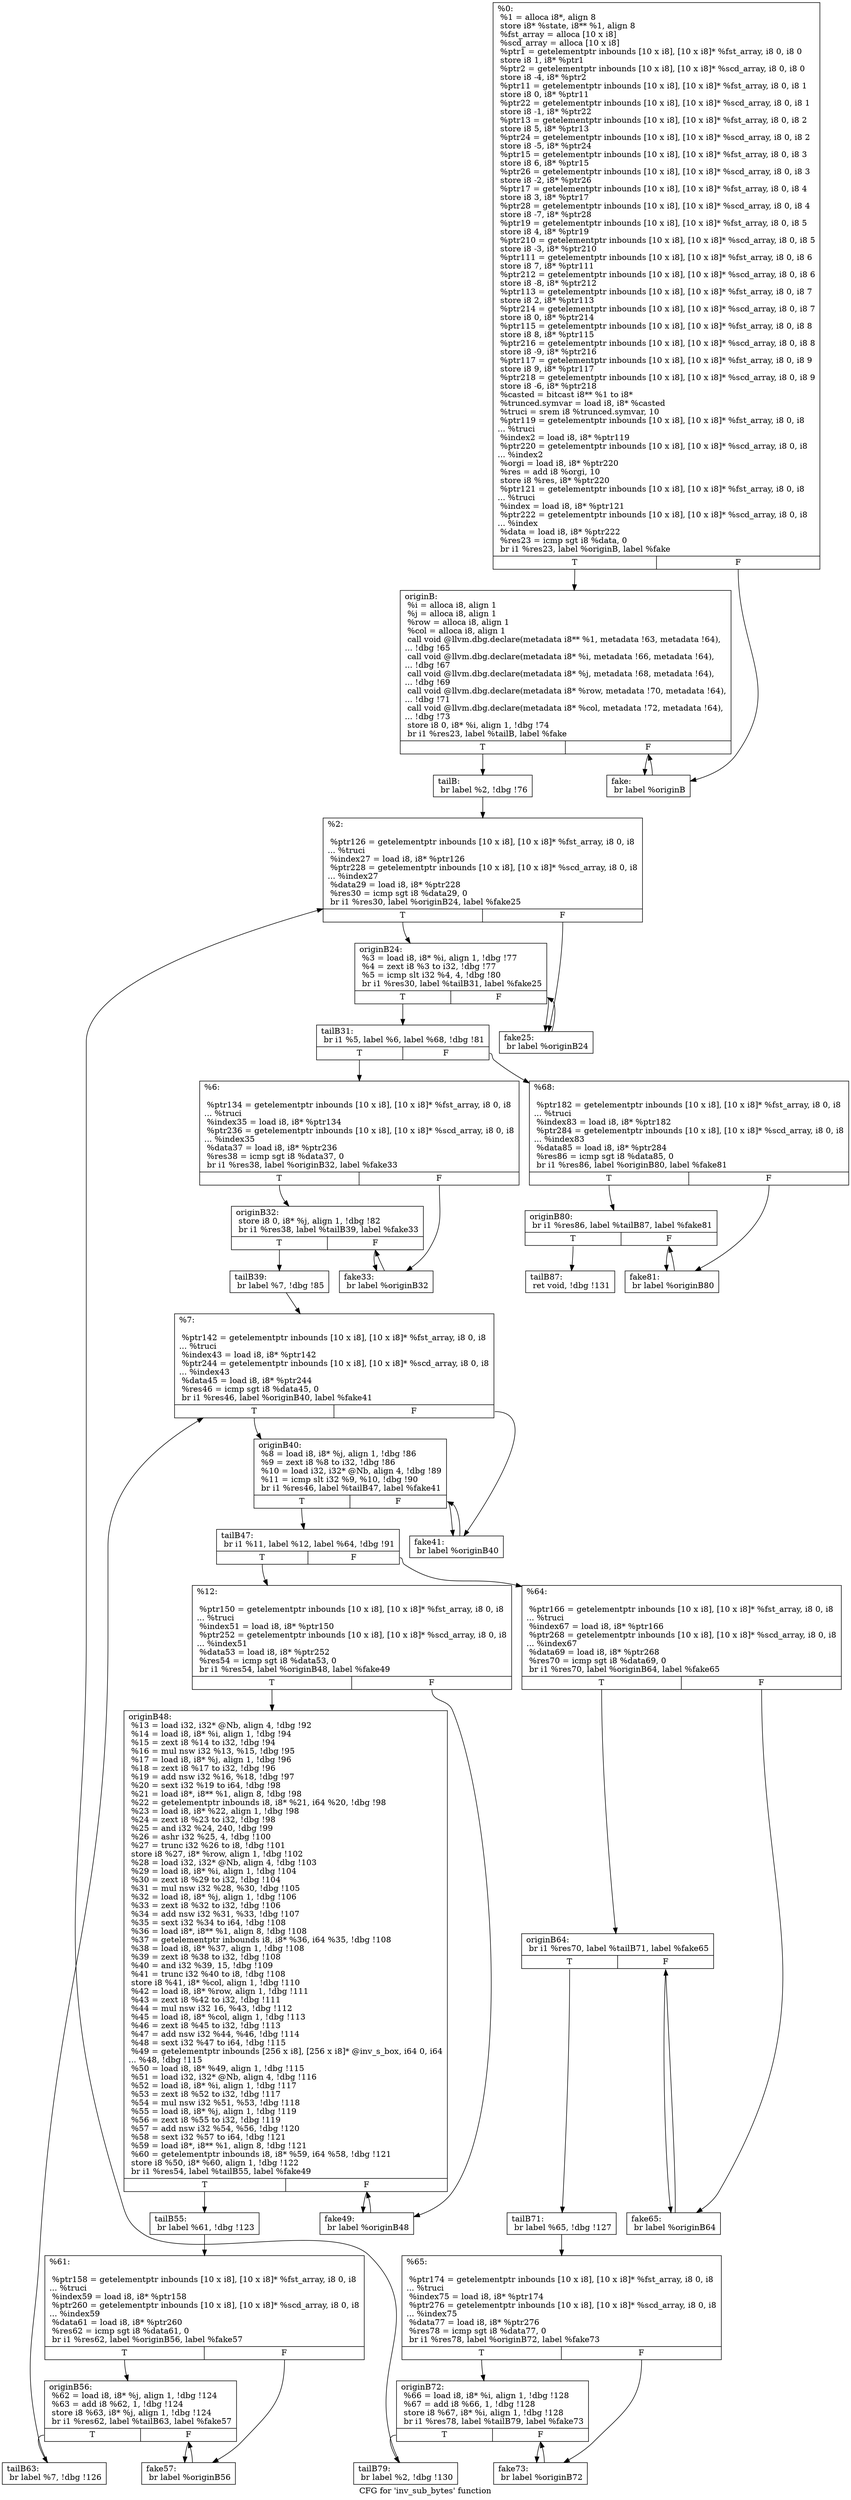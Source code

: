 digraph "CFG for 'inv_sub_bytes' function" {
	label="CFG for 'inv_sub_bytes' function";

	Node0x55a81256a200 [shape=record,label="{%0:\l  %1 = alloca i8*, align 8\l  store i8* %state, i8** %1, align 8\l  %fst_array = alloca [10 x i8]\l  %scd_array = alloca [10 x i8]\l  %ptr1 = getelementptr inbounds [10 x i8], [10 x i8]* %fst_array, i8 0, i8 0\l  store i8 1, i8* %ptr1\l  %ptr2 = getelementptr inbounds [10 x i8], [10 x i8]* %scd_array, i8 0, i8 0\l  store i8 -4, i8* %ptr2\l  %ptr11 = getelementptr inbounds [10 x i8], [10 x i8]* %fst_array, i8 0, i8 1\l  store i8 0, i8* %ptr11\l  %ptr22 = getelementptr inbounds [10 x i8], [10 x i8]* %scd_array, i8 0, i8 1\l  store i8 -1, i8* %ptr22\l  %ptr13 = getelementptr inbounds [10 x i8], [10 x i8]* %fst_array, i8 0, i8 2\l  store i8 5, i8* %ptr13\l  %ptr24 = getelementptr inbounds [10 x i8], [10 x i8]* %scd_array, i8 0, i8 2\l  store i8 -5, i8* %ptr24\l  %ptr15 = getelementptr inbounds [10 x i8], [10 x i8]* %fst_array, i8 0, i8 3\l  store i8 6, i8* %ptr15\l  %ptr26 = getelementptr inbounds [10 x i8], [10 x i8]* %scd_array, i8 0, i8 3\l  store i8 -2, i8* %ptr26\l  %ptr17 = getelementptr inbounds [10 x i8], [10 x i8]* %fst_array, i8 0, i8 4\l  store i8 3, i8* %ptr17\l  %ptr28 = getelementptr inbounds [10 x i8], [10 x i8]* %scd_array, i8 0, i8 4\l  store i8 -7, i8* %ptr28\l  %ptr19 = getelementptr inbounds [10 x i8], [10 x i8]* %fst_array, i8 0, i8 5\l  store i8 4, i8* %ptr19\l  %ptr210 = getelementptr inbounds [10 x i8], [10 x i8]* %scd_array, i8 0, i8 5\l  store i8 -3, i8* %ptr210\l  %ptr111 = getelementptr inbounds [10 x i8], [10 x i8]* %fst_array, i8 0, i8 6\l  store i8 7, i8* %ptr111\l  %ptr212 = getelementptr inbounds [10 x i8], [10 x i8]* %scd_array, i8 0, i8 6\l  store i8 -8, i8* %ptr212\l  %ptr113 = getelementptr inbounds [10 x i8], [10 x i8]* %fst_array, i8 0, i8 7\l  store i8 2, i8* %ptr113\l  %ptr214 = getelementptr inbounds [10 x i8], [10 x i8]* %scd_array, i8 0, i8 7\l  store i8 0, i8* %ptr214\l  %ptr115 = getelementptr inbounds [10 x i8], [10 x i8]* %fst_array, i8 0, i8 8\l  store i8 8, i8* %ptr115\l  %ptr216 = getelementptr inbounds [10 x i8], [10 x i8]* %scd_array, i8 0, i8 8\l  store i8 -9, i8* %ptr216\l  %ptr117 = getelementptr inbounds [10 x i8], [10 x i8]* %fst_array, i8 0, i8 9\l  store i8 9, i8* %ptr117\l  %ptr218 = getelementptr inbounds [10 x i8], [10 x i8]* %scd_array, i8 0, i8 9\l  store i8 -6, i8* %ptr218\l  %casted = bitcast i8** %1 to i8*\l  %trunced.symvar = load i8, i8* %casted\l  %truci = srem i8 %trunced.symvar, 10\l  %ptr119 = getelementptr inbounds [10 x i8], [10 x i8]* %fst_array, i8 0, i8\l... %truci\l  %index2 = load i8, i8* %ptr119\l  %ptr220 = getelementptr inbounds [10 x i8], [10 x i8]* %scd_array, i8 0, i8\l... %index2\l  %orgi = load i8, i8* %ptr220\l  %res = add i8 %orgi, 10\l  store i8 %res, i8* %ptr220\l  %ptr121 = getelementptr inbounds [10 x i8], [10 x i8]* %fst_array, i8 0, i8\l... %truci\l  %index = load i8, i8* %ptr121\l  %ptr222 = getelementptr inbounds [10 x i8], [10 x i8]* %scd_array, i8 0, i8\l... %index\l  %data = load i8, i8* %ptr222\l  %res23 = icmp sgt i8 %data, 0\l  br i1 %res23, label %originB, label %fake\l|{<s0>T|<s1>F}}"];
	Node0x55a81256a200:s0 -> Node0x55a81256a250;
	Node0x55a81256a200:s1 -> Node0x55a81252dad0;
	Node0x55a81256a250 [shape=record,label="{originB:                                          \l  %i = alloca i8, align 1\l  %j = alloca i8, align 1\l  %row = alloca i8, align 1\l  %col = alloca i8, align 1\l  call void @llvm.dbg.declare(metadata i8** %1, metadata !63, metadata !64),\l... !dbg !65\l  call void @llvm.dbg.declare(metadata i8* %i, metadata !66, metadata !64),\l... !dbg !67\l  call void @llvm.dbg.declare(metadata i8* %j, metadata !68, metadata !64),\l... !dbg !69\l  call void @llvm.dbg.declare(metadata i8* %row, metadata !70, metadata !64),\l... !dbg !71\l  call void @llvm.dbg.declare(metadata i8* %col, metadata !72, metadata !64),\l... !dbg !73\l  store i8 0, i8* %i, align 1, !dbg !74\l  br i1 %res23, label %tailB, label %fake\l|{<s0>T|<s1>F}}"];
	Node0x55a81256a250:s0 -> Node0x55a81256a2a0;
	Node0x55a81256a250:s1 -> Node0x55a81252dad0;
	Node0x55a81256a2a0 [shape=record,label="{tailB:                                            \l  br label %2, !dbg !76\l}"];
	Node0x55a81256a2a0 -> Node0x55a81256a2f0;
	Node0x55a81256a2f0 [shape=record,label="{%2:\l\l  %ptr126 = getelementptr inbounds [10 x i8], [10 x i8]* %fst_array, i8 0, i8\l... %truci\l  %index27 = load i8, i8* %ptr126\l  %ptr228 = getelementptr inbounds [10 x i8], [10 x i8]* %scd_array, i8 0, i8\l... %index27\l  %data29 = load i8, i8* %ptr228\l  %res30 = icmp sgt i8 %data29, 0\l  br i1 %res30, label %originB24, label %fake25\l|{<s0>T|<s1>F}}"];
	Node0x55a81256a2f0:s0 -> Node0x55a81256a340;
	Node0x55a81256a2f0:s1 -> Node0x55a81252db20;
	Node0x55a81256a340 [shape=record,label="{originB24:                                        \l  %3 = load i8, i8* %i, align 1, !dbg !77\l  %4 = zext i8 %3 to i32, !dbg !77\l  %5 = icmp slt i32 %4, 4, !dbg !80\l  br i1 %res30, label %tailB31, label %fake25\l|{<s0>T|<s1>F}}"];
	Node0x55a81256a340:s0 -> Node0x55a81256a390;
	Node0x55a81256a340:s1 -> Node0x55a81252db20;
	Node0x55a81256a390 [shape=record,label="{tailB31:                                          \l  br i1 %5, label %6, label %68, !dbg !81\l|{<s0>T|<s1>F}}"];
	Node0x55a81256a390:s0 -> Node0x55a81256a3e0;
	Node0x55a81256a390:s1 -> Node0x55a81252d9e0;
	Node0x55a81256a3e0 [shape=record,label="{%6:\l\l  %ptr134 = getelementptr inbounds [10 x i8], [10 x i8]* %fst_array, i8 0, i8\l... %truci\l  %index35 = load i8, i8* %ptr134\l  %ptr236 = getelementptr inbounds [10 x i8], [10 x i8]* %scd_array, i8 0, i8\l... %index35\l  %data37 = load i8, i8* %ptr236\l  %res38 = icmp sgt i8 %data37, 0\l  br i1 %res38, label %originB32, label %fake33\l|{<s0>T|<s1>F}}"];
	Node0x55a81256a3e0:s0 -> Node0x55a81256a430;
	Node0x55a81256a3e0:s1 -> Node0x55a81252db70;
	Node0x55a81256a430 [shape=record,label="{originB32:                                        \l  store i8 0, i8* %j, align 1, !dbg !82\l  br i1 %res38, label %tailB39, label %fake33\l|{<s0>T|<s1>F}}"];
	Node0x55a81256a430:s0 -> Node0x55a81256a480;
	Node0x55a81256a430:s1 -> Node0x55a81252db70;
	Node0x55a81256a480 [shape=record,label="{tailB39:                                          \l  br label %7, !dbg !85\l}"];
	Node0x55a81256a480 -> Node0x55a81256a4d0;
	Node0x55a81256a4d0 [shape=record,label="{%7:\l\l  %ptr142 = getelementptr inbounds [10 x i8], [10 x i8]* %fst_array, i8 0, i8\l... %truci\l  %index43 = load i8, i8* %ptr142\l  %ptr244 = getelementptr inbounds [10 x i8], [10 x i8]* %scd_array, i8 0, i8\l... %index43\l  %data45 = load i8, i8* %ptr244\l  %res46 = icmp sgt i8 %data45, 0\l  br i1 %res46, label %originB40, label %fake41\l|{<s0>T|<s1>F}}"];
	Node0x55a81256a4d0:s0 -> Node0x55a81256a520;
	Node0x55a81256a4d0:s1 -> Node0x55a81252dbc0;
	Node0x55a81256a520 [shape=record,label="{originB40:                                        \l  %8 = load i8, i8* %j, align 1, !dbg !86\l  %9 = zext i8 %8 to i32, !dbg !86\l  %10 = load i32, i32* @Nb, align 4, !dbg !89\l  %11 = icmp slt i32 %9, %10, !dbg !90\l  br i1 %res46, label %tailB47, label %fake41\l|{<s0>T|<s1>F}}"];
	Node0x55a81256a520:s0 -> Node0x55a812560640;
	Node0x55a81256a520:s1 -> Node0x55a81252dbc0;
	Node0x55a812560640 [shape=record,label="{tailB47:                                          \l  br i1 %11, label %12, label %64, !dbg !91\l|{<s0>T|<s1>F}}"];
	Node0x55a812560640:s0 -> Node0x55a812560690;
	Node0x55a812560640:s1 -> Node0x55a81252d800;
	Node0x55a812560690 [shape=record,label="{%12:\l\l  %ptr150 = getelementptr inbounds [10 x i8], [10 x i8]* %fst_array, i8 0, i8\l... %truci\l  %index51 = load i8, i8* %ptr150\l  %ptr252 = getelementptr inbounds [10 x i8], [10 x i8]* %scd_array, i8 0, i8\l... %index51\l  %data53 = load i8, i8* %ptr252\l  %res54 = icmp sgt i8 %data53, 0\l  br i1 %res54, label %originB48, label %fake49\l|{<s0>T|<s1>F}}"];
	Node0x55a812560690:s0 -> Node0x55a8125606e0;
	Node0x55a812560690:s1 -> Node0x55a81252dc10;
	Node0x55a8125606e0 [shape=record,label="{originB48:                                        \l  %13 = load i32, i32* @Nb, align 4, !dbg !92\l  %14 = load i8, i8* %i, align 1, !dbg !94\l  %15 = zext i8 %14 to i32, !dbg !94\l  %16 = mul nsw i32 %13, %15, !dbg !95\l  %17 = load i8, i8* %j, align 1, !dbg !96\l  %18 = zext i8 %17 to i32, !dbg !96\l  %19 = add nsw i32 %16, %18, !dbg !97\l  %20 = sext i32 %19 to i64, !dbg !98\l  %21 = load i8*, i8** %1, align 8, !dbg !98\l  %22 = getelementptr inbounds i8, i8* %21, i64 %20, !dbg !98\l  %23 = load i8, i8* %22, align 1, !dbg !98\l  %24 = zext i8 %23 to i32, !dbg !98\l  %25 = and i32 %24, 240, !dbg !99\l  %26 = ashr i32 %25, 4, !dbg !100\l  %27 = trunc i32 %26 to i8, !dbg !101\l  store i8 %27, i8* %row, align 1, !dbg !102\l  %28 = load i32, i32* @Nb, align 4, !dbg !103\l  %29 = load i8, i8* %i, align 1, !dbg !104\l  %30 = zext i8 %29 to i32, !dbg !104\l  %31 = mul nsw i32 %28, %30, !dbg !105\l  %32 = load i8, i8* %j, align 1, !dbg !106\l  %33 = zext i8 %32 to i32, !dbg !106\l  %34 = add nsw i32 %31, %33, !dbg !107\l  %35 = sext i32 %34 to i64, !dbg !108\l  %36 = load i8*, i8** %1, align 8, !dbg !108\l  %37 = getelementptr inbounds i8, i8* %36, i64 %35, !dbg !108\l  %38 = load i8, i8* %37, align 1, !dbg !108\l  %39 = zext i8 %38 to i32, !dbg !108\l  %40 = and i32 %39, 15, !dbg !109\l  %41 = trunc i32 %40 to i8, !dbg !108\l  store i8 %41, i8* %col, align 1, !dbg !110\l  %42 = load i8, i8* %row, align 1, !dbg !111\l  %43 = zext i8 %42 to i32, !dbg !111\l  %44 = mul nsw i32 16, %43, !dbg !112\l  %45 = load i8, i8* %col, align 1, !dbg !113\l  %46 = zext i8 %45 to i32, !dbg !113\l  %47 = add nsw i32 %44, %46, !dbg !114\l  %48 = sext i32 %47 to i64, !dbg !115\l  %49 = getelementptr inbounds [256 x i8], [256 x i8]* @inv_s_box, i64 0, i64\l... %48, !dbg !115\l  %50 = load i8, i8* %49, align 1, !dbg !115\l  %51 = load i32, i32* @Nb, align 4, !dbg !116\l  %52 = load i8, i8* %i, align 1, !dbg !117\l  %53 = zext i8 %52 to i32, !dbg !117\l  %54 = mul nsw i32 %51, %53, !dbg !118\l  %55 = load i8, i8* %j, align 1, !dbg !119\l  %56 = zext i8 %55 to i32, !dbg !119\l  %57 = add nsw i32 %54, %56, !dbg !120\l  %58 = sext i32 %57 to i64, !dbg !121\l  %59 = load i8*, i8** %1, align 8, !dbg !121\l  %60 = getelementptr inbounds i8, i8* %59, i64 %58, !dbg !121\l  store i8 %50, i8* %60, align 1, !dbg !122\l  br i1 %res54, label %tailB55, label %fake49\l|{<s0>T|<s1>F}}"];
	Node0x55a8125606e0:s0 -> Node0x55a81252d6c0;
	Node0x55a8125606e0:s1 -> Node0x55a81252dc10;
	Node0x55a81252d6c0 [shape=record,label="{tailB55:                                          \l  br label %61, !dbg !123\l}"];
	Node0x55a81252d6c0 -> Node0x55a81252d710;
	Node0x55a81252d710 [shape=record,label="{%61:\l\l  %ptr158 = getelementptr inbounds [10 x i8], [10 x i8]* %fst_array, i8 0, i8\l... %truci\l  %index59 = load i8, i8* %ptr158\l  %ptr260 = getelementptr inbounds [10 x i8], [10 x i8]* %scd_array, i8 0, i8\l... %index59\l  %data61 = load i8, i8* %ptr260\l  %res62 = icmp sgt i8 %data61, 0\l  br i1 %res62, label %originB56, label %fake57\l|{<s0>T|<s1>F}}"];
	Node0x55a81252d710:s0 -> Node0x55a81252d760;
	Node0x55a81252d710:s1 -> Node0x55a81252dc60;
	Node0x55a81252d760 [shape=record,label="{originB56:                                        \l  %62 = load i8, i8* %j, align 1, !dbg !124\l  %63 = add i8 %62, 1, !dbg !124\l  store i8 %63, i8* %j, align 1, !dbg !124\l  br i1 %res62, label %tailB63, label %fake57\l|{<s0>T|<s1>F}}"];
	Node0x55a81252d760:s0 -> Node0x55a81252d7b0;
	Node0x55a81252d760:s1 -> Node0x55a81252dc60;
	Node0x55a81252d7b0 [shape=record,label="{tailB63:                                          \l  br label %7, !dbg !126\l}"];
	Node0x55a81252d7b0 -> Node0x55a81256a4d0;
	Node0x55a81252d800 [shape=record,label="{%64:\l\l  %ptr166 = getelementptr inbounds [10 x i8], [10 x i8]* %fst_array, i8 0, i8\l... %truci\l  %index67 = load i8, i8* %ptr166\l  %ptr268 = getelementptr inbounds [10 x i8], [10 x i8]* %scd_array, i8 0, i8\l... %index67\l  %data69 = load i8, i8* %ptr268\l  %res70 = icmp sgt i8 %data69, 0\l  br i1 %res70, label %originB64, label %fake65\l|{<s0>T|<s1>F}}"];
	Node0x55a81252d800:s0 -> Node0x55a81252d850;
	Node0x55a81252d800:s1 -> Node0x55a81252dcb0;
	Node0x55a81252d850 [shape=record,label="{originB64:                                        \l  br i1 %res70, label %tailB71, label %fake65\l|{<s0>T|<s1>F}}"];
	Node0x55a81252d850:s0 -> Node0x55a81252d8a0;
	Node0x55a81252d850:s1 -> Node0x55a81252dcb0;
	Node0x55a81252d8a0 [shape=record,label="{tailB71:                                          \l  br label %65, !dbg !127\l}"];
	Node0x55a81252d8a0 -> Node0x55a81252d8f0;
	Node0x55a81252d8f0 [shape=record,label="{%65:\l\l  %ptr174 = getelementptr inbounds [10 x i8], [10 x i8]* %fst_array, i8 0, i8\l... %truci\l  %index75 = load i8, i8* %ptr174\l  %ptr276 = getelementptr inbounds [10 x i8], [10 x i8]* %scd_array, i8 0, i8\l... %index75\l  %data77 = load i8, i8* %ptr276\l  %res78 = icmp sgt i8 %data77, 0\l  br i1 %res78, label %originB72, label %fake73\l|{<s0>T|<s1>F}}"];
	Node0x55a81252d8f0:s0 -> Node0x55a81252d940;
	Node0x55a81252d8f0:s1 -> Node0x55a81252dd00;
	Node0x55a81252d940 [shape=record,label="{originB72:                                        \l  %66 = load i8, i8* %i, align 1, !dbg !128\l  %67 = add i8 %66, 1, !dbg !128\l  store i8 %67, i8* %i, align 1, !dbg !128\l  br i1 %res78, label %tailB79, label %fake73\l|{<s0>T|<s1>F}}"];
	Node0x55a81252d940:s0 -> Node0x55a81252d990;
	Node0x55a81252d940:s1 -> Node0x55a81252dd00;
	Node0x55a81252d990 [shape=record,label="{tailB79:                                          \l  br label %2, !dbg !130\l}"];
	Node0x55a81252d990 -> Node0x55a81256a2f0;
	Node0x55a81252d9e0 [shape=record,label="{%68:\l\l  %ptr182 = getelementptr inbounds [10 x i8], [10 x i8]* %fst_array, i8 0, i8\l... %truci\l  %index83 = load i8, i8* %ptr182\l  %ptr284 = getelementptr inbounds [10 x i8], [10 x i8]* %scd_array, i8 0, i8\l... %index83\l  %data85 = load i8, i8* %ptr284\l  %res86 = icmp sgt i8 %data85, 0\l  br i1 %res86, label %originB80, label %fake81\l|{<s0>T|<s1>F}}"];
	Node0x55a81252d9e0:s0 -> Node0x55a81252da30;
	Node0x55a81252d9e0:s1 -> Node0x55a81252dd50;
	Node0x55a81252da30 [shape=record,label="{originB80:                                        \l  br i1 %res86, label %tailB87, label %fake81\l|{<s0>T|<s1>F}}"];
	Node0x55a81252da30:s0 -> Node0x55a81252da80;
	Node0x55a81252da30:s1 -> Node0x55a81252dd50;
	Node0x55a81252da80 [shape=record,label="{tailB87:                                          \l  ret void, !dbg !131\l}"];
	Node0x55a81252dad0 [shape=record,label="{fake:                                             \l  br label %originB\l}"];
	Node0x55a81252dad0 -> Node0x55a81256a250;
	Node0x55a81252db20 [shape=record,label="{fake25:                                           \l  br label %originB24\l}"];
	Node0x55a81252db20 -> Node0x55a81256a340;
	Node0x55a81252db70 [shape=record,label="{fake33:                                           \l  br label %originB32\l}"];
	Node0x55a81252db70 -> Node0x55a81256a430;
	Node0x55a81252dbc0 [shape=record,label="{fake41:                                           \l  br label %originB40\l}"];
	Node0x55a81252dbc0 -> Node0x55a81256a520;
	Node0x55a81252dc10 [shape=record,label="{fake49:                                           \l  br label %originB48\l}"];
	Node0x55a81252dc10 -> Node0x55a8125606e0;
	Node0x55a81252dc60 [shape=record,label="{fake57:                                           \l  br label %originB56\l}"];
	Node0x55a81252dc60 -> Node0x55a81252d760;
	Node0x55a81252dcb0 [shape=record,label="{fake65:                                           \l  br label %originB64\l}"];
	Node0x55a81252dcb0 -> Node0x55a81252d850;
	Node0x55a81252dd00 [shape=record,label="{fake73:                                           \l  br label %originB72\l}"];
	Node0x55a81252dd00 -> Node0x55a81252d940;
	Node0x55a81252dd50 [shape=record,label="{fake81:                                           \l  br label %originB80\l}"];
	Node0x55a81252dd50 -> Node0x55a81252da30;
}
